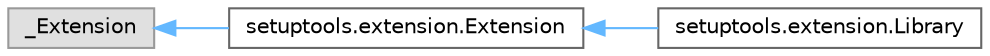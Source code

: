 digraph "Graphical Class Hierarchy"
{
 // LATEX_PDF_SIZE
  bgcolor="transparent";
  edge [fontname=Helvetica,fontsize=10,labelfontname=Helvetica,labelfontsize=10];
  node [fontname=Helvetica,fontsize=10,shape=box,height=0.2,width=0.4];
  rankdir="LR";
  Node0 [id="Node000000",label="_Extension",height=0.2,width=0.4,color="grey60", fillcolor="#E0E0E0", style="filled",tooltip=" "];
  Node0 -> Node1 [id="edge51_Node000000_Node000001",dir="back",color="steelblue1",style="solid",tooltip=" "];
  Node1 [id="Node000001",label="setuptools.extension.Extension",height=0.2,width=0.4,color="grey40", fillcolor="white", style="filled",URL="$classsetuptools_1_1extension_1_1_extension.html",tooltip=" "];
  Node1 -> Node2 [id="edge52_Node000001_Node000002",dir="back",color="steelblue1",style="solid",tooltip=" "];
  Node2 [id="Node000002",label="setuptools.extension.Library",height=0.2,width=0.4,color="grey40", fillcolor="white", style="filled",URL="$classsetuptools_1_1extension_1_1_library.html",tooltip=" "];
}
